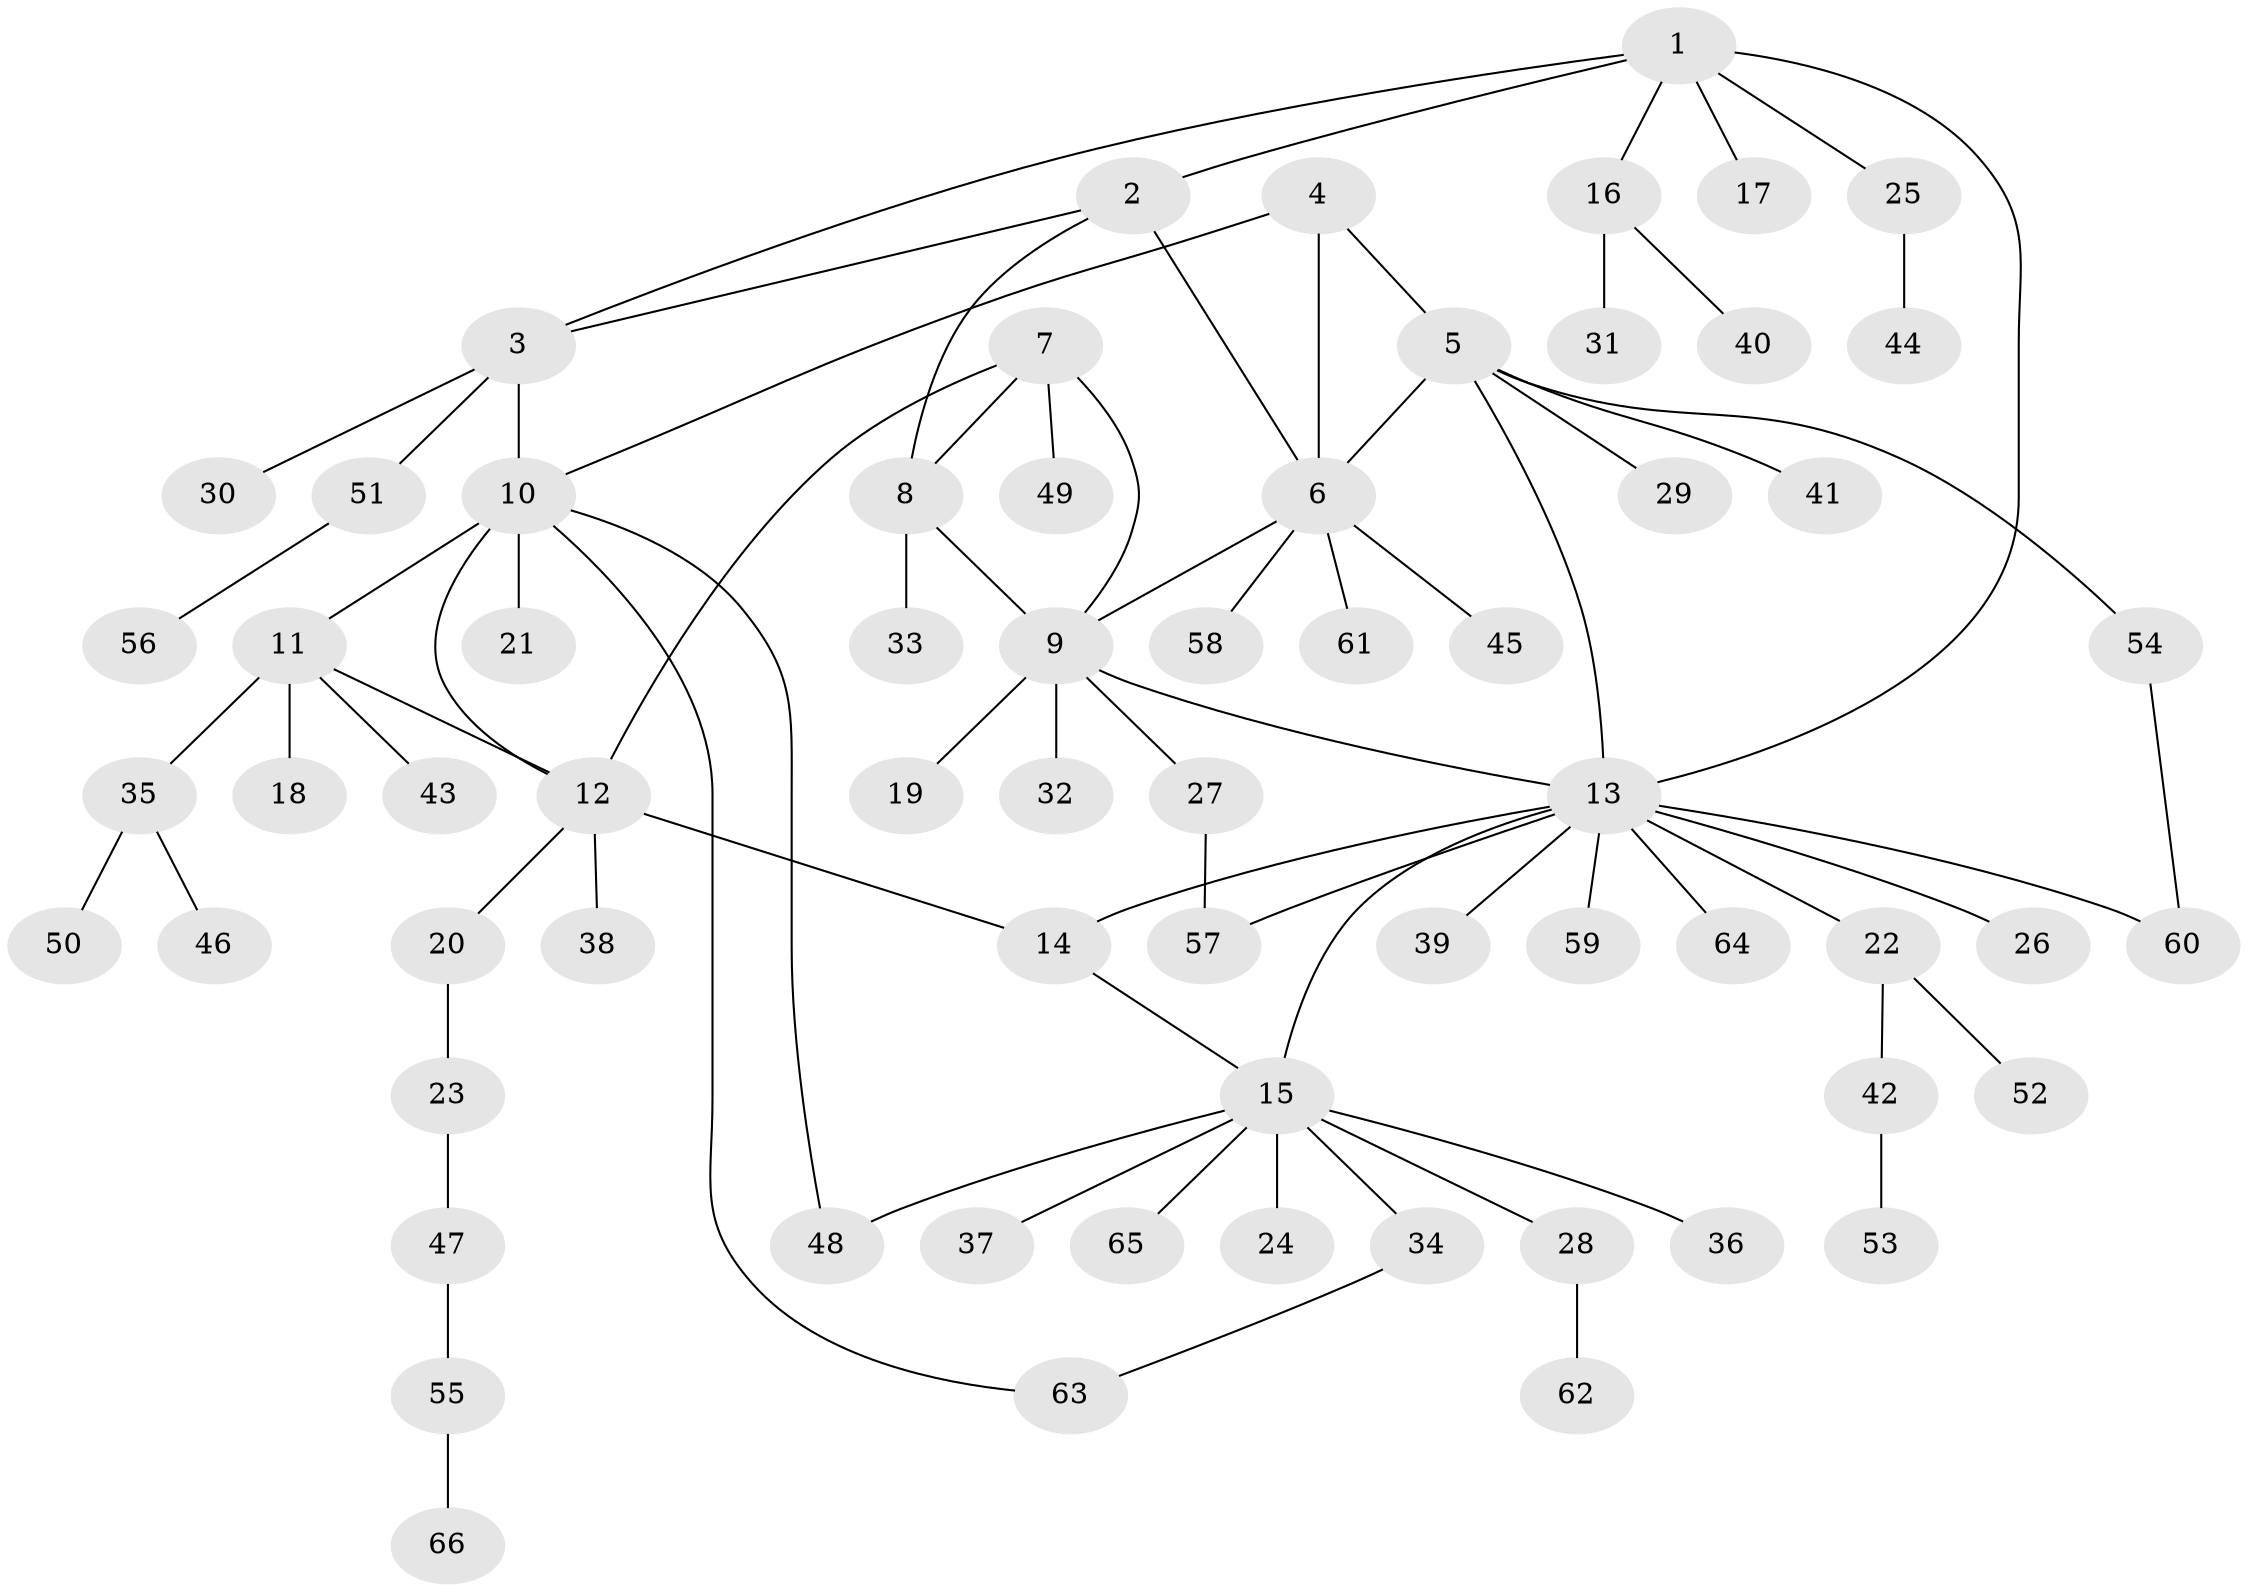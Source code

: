 // Generated by graph-tools (version 1.1) at 2025/37/03/09/25 02:37:28]
// undirected, 66 vertices, 80 edges
graph export_dot {
graph [start="1"]
  node [color=gray90,style=filled];
  1;
  2;
  3;
  4;
  5;
  6;
  7;
  8;
  9;
  10;
  11;
  12;
  13;
  14;
  15;
  16;
  17;
  18;
  19;
  20;
  21;
  22;
  23;
  24;
  25;
  26;
  27;
  28;
  29;
  30;
  31;
  32;
  33;
  34;
  35;
  36;
  37;
  38;
  39;
  40;
  41;
  42;
  43;
  44;
  45;
  46;
  47;
  48;
  49;
  50;
  51;
  52;
  53;
  54;
  55;
  56;
  57;
  58;
  59;
  60;
  61;
  62;
  63;
  64;
  65;
  66;
  1 -- 2;
  1 -- 3;
  1 -- 13;
  1 -- 16;
  1 -- 17;
  1 -- 25;
  2 -- 3;
  2 -- 6;
  2 -- 8;
  3 -- 10;
  3 -- 30;
  3 -- 51;
  4 -- 5;
  4 -- 6;
  4 -- 10;
  5 -- 6;
  5 -- 13;
  5 -- 29;
  5 -- 41;
  5 -- 54;
  6 -- 9;
  6 -- 45;
  6 -- 58;
  6 -- 61;
  7 -- 8;
  7 -- 9;
  7 -- 12;
  7 -- 49;
  8 -- 9;
  8 -- 33;
  9 -- 13;
  9 -- 19;
  9 -- 27;
  9 -- 32;
  10 -- 11;
  10 -- 12;
  10 -- 21;
  10 -- 48;
  10 -- 63;
  11 -- 12;
  11 -- 18;
  11 -- 35;
  11 -- 43;
  12 -- 14;
  12 -- 20;
  12 -- 38;
  13 -- 14;
  13 -- 15;
  13 -- 22;
  13 -- 26;
  13 -- 39;
  13 -- 57;
  13 -- 59;
  13 -- 60;
  13 -- 64;
  14 -- 15;
  15 -- 24;
  15 -- 28;
  15 -- 34;
  15 -- 36;
  15 -- 37;
  15 -- 48;
  15 -- 65;
  16 -- 31;
  16 -- 40;
  20 -- 23;
  22 -- 42;
  22 -- 52;
  23 -- 47;
  25 -- 44;
  27 -- 57;
  28 -- 62;
  34 -- 63;
  35 -- 46;
  35 -- 50;
  42 -- 53;
  47 -- 55;
  51 -- 56;
  54 -- 60;
  55 -- 66;
}
